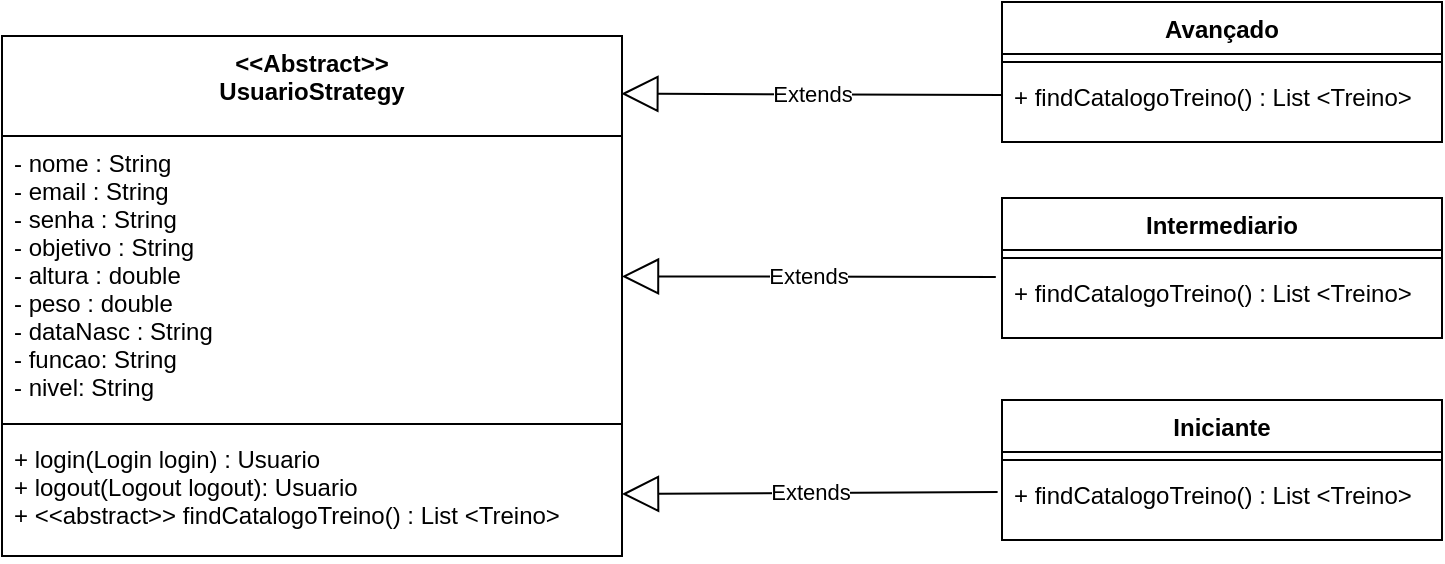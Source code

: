 <mxfile version="20.2.8" type="device"><diagram id="ToS7L3lAEm12-cF7eO7M" name="Page-1"><mxGraphModel dx="1108" dy="450" grid="1" gridSize="10" guides="1" tooltips="1" connect="1" arrows="1" fold="1" page="1" pageScale="1" pageWidth="1169" pageHeight="1654" math="0" shadow="0"><root><mxCell id="0"/><mxCell id="1" parent="0"/><mxCell id="JDwWGKPS2lUx3jECMcdA-8" value="&lt;&lt;Abstract&gt;&gt;&#10;UsuarioStrategy" style="swimlane;fontStyle=1;align=center;verticalAlign=top;childLayout=stackLayout;horizontal=1;startSize=50;horizontalStack=0;resizeParent=1;resizeParentMax=0;resizeLast=0;collapsible=1;marginBottom=0;" parent="1" vertex="1"><mxGeometry x="420" y="360" width="310" height="260" as="geometry"/></mxCell><mxCell id="JDwWGKPS2lUx3jECMcdA-9" value="- nome : String&#10;- email : String&#10;- senha : String&#10;- objetivo : String&#10;- altura : double&#10;- peso : double&#10;- dataNasc : String&#10;- funcao: String&#10;- nivel: String" style="text;strokeColor=none;fillColor=none;align=left;verticalAlign=top;spacingLeft=4;spacingRight=4;overflow=hidden;rotatable=0;points=[[0,0.5],[1,0.5]];portConstraint=eastwest;" parent="JDwWGKPS2lUx3jECMcdA-8" vertex="1"><mxGeometry y="50" width="310" height="140" as="geometry"/></mxCell><mxCell id="JDwWGKPS2lUx3jECMcdA-10" value="" style="line;strokeWidth=1;fillColor=none;align=left;verticalAlign=middle;spacingTop=-1;spacingLeft=3;spacingRight=3;rotatable=0;labelPosition=right;points=[];portConstraint=eastwest;" parent="JDwWGKPS2lUx3jECMcdA-8" vertex="1"><mxGeometry y="190" width="310" height="8" as="geometry"/></mxCell><mxCell id="JDwWGKPS2lUx3jECMcdA-11" value="+ login(Login login) : Usuario&#10;+ logout(Logout logout): Usuario&#10;+ &lt;&lt;abstract&gt;&gt; findCatalogoTreino() : List &lt;Treino&gt;" style="text;strokeColor=none;fillColor=none;align=left;verticalAlign=top;spacingLeft=4;spacingRight=4;overflow=hidden;rotatable=0;points=[[0,0.5],[1,0.5]];portConstraint=eastwest;" parent="JDwWGKPS2lUx3jECMcdA-8" vertex="1"><mxGeometry y="198" width="310" height="62" as="geometry"/></mxCell><mxCell id="JDwWGKPS2lUx3jECMcdA-12" value="Iniciante" style="swimlane;fontStyle=1;align=center;verticalAlign=top;childLayout=stackLayout;horizontal=1;startSize=26;horizontalStack=0;resizeParent=1;resizeParentMax=0;resizeLast=0;collapsible=1;marginBottom=0;" parent="1" vertex="1"><mxGeometry x="920" y="542" width="220" height="70" as="geometry"/></mxCell><mxCell id="JDwWGKPS2lUx3jECMcdA-14" value="" style="line;strokeWidth=1;fillColor=none;align=left;verticalAlign=middle;spacingTop=-1;spacingLeft=3;spacingRight=3;rotatable=0;labelPosition=right;points=[];portConstraint=eastwest;" parent="JDwWGKPS2lUx3jECMcdA-12" vertex="1"><mxGeometry y="26" width="220" height="8" as="geometry"/></mxCell><mxCell id="JDwWGKPS2lUx3jECMcdA-15" value="+ findCatalogoTreino() : List &lt;Treino&gt;" style="text;strokeColor=none;fillColor=none;align=left;verticalAlign=top;spacingLeft=4;spacingRight=4;overflow=hidden;rotatable=0;points=[[0,0.5],[1,0.5]];portConstraint=eastwest;" parent="JDwWGKPS2lUx3jECMcdA-12" vertex="1"><mxGeometry y="34" width="220" height="36" as="geometry"/></mxCell><mxCell id="JDwWGKPS2lUx3jECMcdA-16" value="Intermediario" style="swimlane;fontStyle=1;align=center;verticalAlign=top;childLayout=stackLayout;horizontal=1;startSize=26;horizontalStack=0;resizeParent=1;resizeParentMax=0;resizeLast=0;collapsible=1;marginBottom=0;" parent="1" vertex="1"><mxGeometry x="920" y="441" width="220" height="70" as="geometry"/></mxCell><mxCell id="JDwWGKPS2lUx3jECMcdA-18" value="" style="line;strokeWidth=1;fillColor=none;align=left;verticalAlign=middle;spacingTop=-1;spacingLeft=3;spacingRight=3;rotatable=0;labelPosition=right;points=[];portConstraint=eastwest;" parent="JDwWGKPS2lUx3jECMcdA-16" vertex="1"><mxGeometry y="26" width="220" height="8" as="geometry"/></mxCell><mxCell id="JDwWGKPS2lUx3jECMcdA-19" value="+ findCatalogoTreino() : List &lt;Treino&gt;" style="text;strokeColor=none;fillColor=none;align=left;verticalAlign=top;spacingLeft=4;spacingRight=4;overflow=hidden;rotatable=0;points=[[0,0.5],[1,0.5]];portConstraint=eastwest;" parent="JDwWGKPS2lUx3jECMcdA-16" vertex="1"><mxGeometry y="34" width="220" height="36" as="geometry"/></mxCell><mxCell id="JDwWGKPS2lUx3jECMcdA-20" value="Avançado" style="swimlane;fontStyle=1;align=center;verticalAlign=top;childLayout=stackLayout;horizontal=1;startSize=26;horizontalStack=0;resizeParent=1;resizeParentMax=0;resizeLast=0;collapsible=1;marginBottom=0;" parent="1" vertex="1"><mxGeometry x="920" y="343" width="220" height="70" as="geometry"/></mxCell><mxCell id="JDwWGKPS2lUx3jECMcdA-22" value="" style="line;strokeWidth=1;fillColor=none;align=left;verticalAlign=middle;spacingTop=-1;spacingLeft=3;spacingRight=3;rotatable=0;labelPosition=right;points=[];portConstraint=eastwest;" parent="JDwWGKPS2lUx3jECMcdA-20" vertex="1"><mxGeometry y="26" width="220" height="8" as="geometry"/></mxCell><mxCell id="JDwWGKPS2lUx3jECMcdA-23" value="+ findCatalogoTreino() : List &lt;Treino&gt;" style="text;strokeColor=none;fillColor=none;align=left;verticalAlign=top;spacingLeft=4;spacingRight=4;overflow=hidden;rotatable=0;points=[[0,0.5],[1,0.5]];portConstraint=eastwest;" parent="JDwWGKPS2lUx3jECMcdA-20" vertex="1"><mxGeometry y="34" width="220" height="36" as="geometry"/></mxCell><mxCell id="JDwWGKPS2lUx3jECMcdA-29" value="Extends" style="endArrow=block;endSize=16;endFill=0;html=1;rounded=0;exitX=0;exitY=0.348;exitDx=0;exitDy=0;exitPerimeter=0;entryX=0.999;entryY=0.111;entryDx=0;entryDy=0;entryPerimeter=0;" parent="1" source="JDwWGKPS2lUx3jECMcdA-23" target="JDwWGKPS2lUx3jECMcdA-8" edge="1"><mxGeometry width="160" relative="1" as="geometry"><mxPoint x="930" y="270" as="sourcePoint"/><mxPoint x="730" y="380" as="targetPoint"/></mxGeometry></mxCell><mxCell id="JDwWGKPS2lUx3jECMcdA-30" value="Extends" style="endArrow=block;endSize=16;endFill=0;html=1;rounded=0;exitX=-0.01;exitY=0.333;exitDx=0;exitDy=0;exitPerimeter=0;entryX=1;entryY=0.5;entryDx=0;entryDy=0;" parent="1" source="JDwWGKPS2lUx3jECMcdA-15" target="JDwWGKPS2lUx3jECMcdA-11" edge="1"><mxGeometry width="160" relative="1" as="geometry"><mxPoint x="1225" y="570" as="sourcePoint"/><mxPoint x="1190" y="410" as="targetPoint"/></mxGeometry></mxCell><mxCell id="JDwWGKPS2lUx3jECMcdA-31" value="Extends" style="endArrow=block;endSize=16;endFill=0;html=1;rounded=0;exitX=-0.014;exitY=0.152;exitDx=0;exitDy=0;exitPerimeter=0;" parent="1" source="JDwWGKPS2lUx3jECMcdA-19" target="JDwWGKPS2lUx3jECMcdA-9" edge="1"><mxGeometry width="160" relative="1" as="geometry"><mxPoint x="1150" y="409.01" as="sourcePoint"/><mxPoint x="1039.48" y="390.002" as="targetPoint"/></mxGeometry></mxCell></root></mxGraphModel></diagram></mxfile>